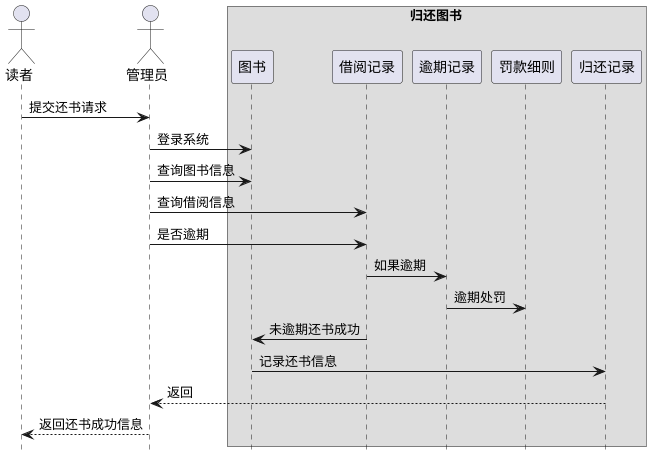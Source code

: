 @startuml 
hide footbox
actor 读者
actor 管理员
读者 -> 管理员 :提交还书请求
box "归还图书"
管理员 -> 图书 :登录系统
管理员 -> 图书 :查询图书信息
管理员 -> 借阅记录 :查询借阅信息
管理员 -> 借阅记录 :是否逾期
借阅记录 -> 逾期记录 :如果逾期
逾期记录 ->罚款细则:逾期处罚
借阅记录->图书 :未逾期还书成功
图书 -> 归还记录:记录还书信息
end box
管理员 <-- 归还记录 :返回
读者 <-- 管理员 :返回还书成功信息
@enduml
